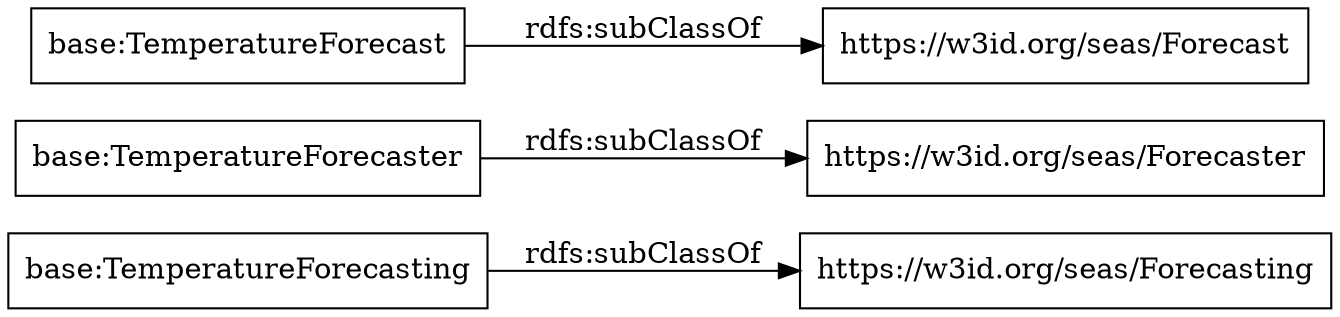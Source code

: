 digraph ar2dtool_diagram { 
rankdir=LR;
size="1000"
node [shape = rectangle, color="black"]; "base:TemperatureForecasting" "base:TemperatureForecaster" "base:TemperatureForecast" ; /*classes style*/
	"base:TemperatureForecast" -> "https://w3id.org/seas/Forecast" [ label = "rdfs:subClassOf" ];
	"base:TemperatureForecasting" -> "https://w3id.org/seas/Forecasting" [ label = "rdfs:subClassOf" ];
	"base:TemperatureForecaster" -> "https://w3id.org/seas/Forecaster" [ label = "rdfs:subClassOf" ];

}
